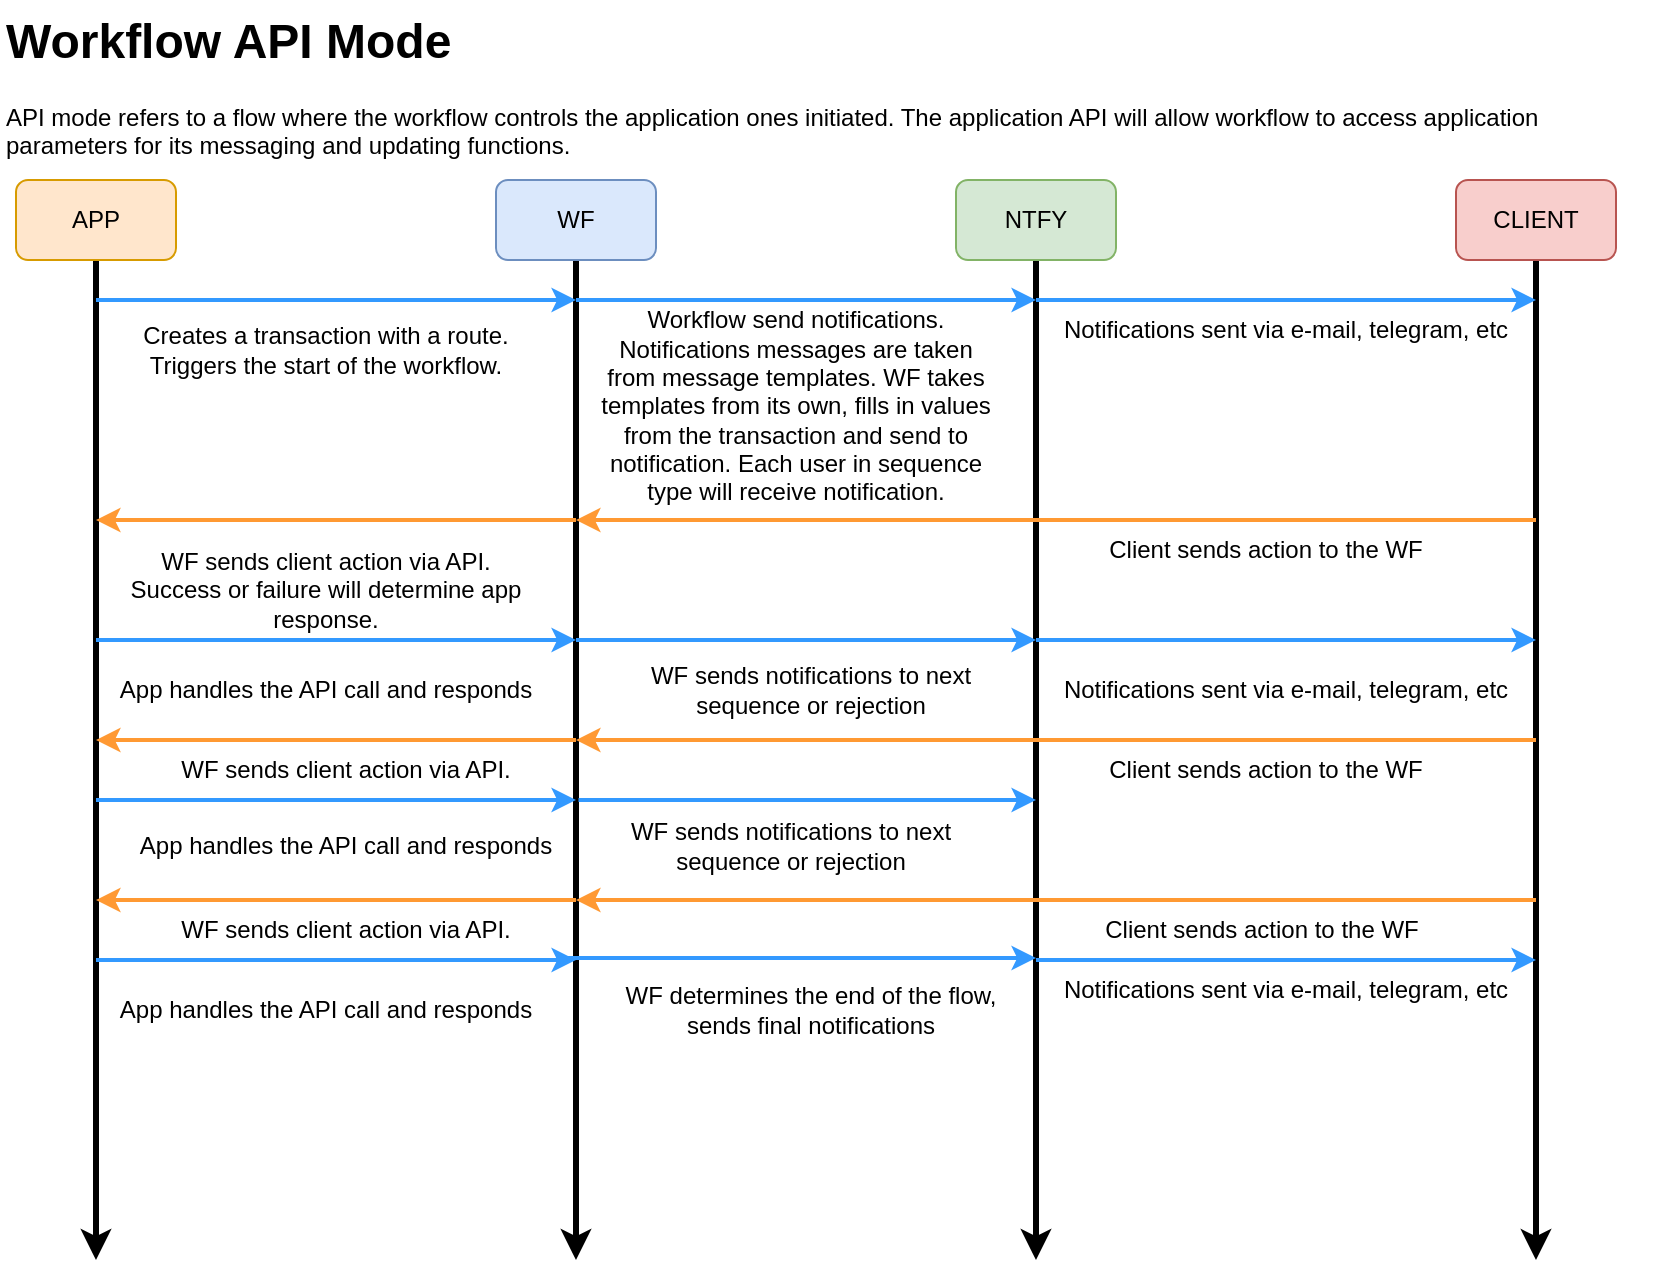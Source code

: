 <mxfile version="26.2.13">
  <diagram name="Page-1" id="2YBvvXClWsGukQMizWep">
    <mxGraphModel dx="1420" dy="786" grid="1" gridSize="10" guides="1" tooltips="1" connect="1" arrows="1" fold="1" page="1" pageScale="1" pageWidth="850" pageHeight="1100" math="0" shadow="0">
      <root>
        <mxCell id="0" />
        <mxCell id="1" parent="0" />
        <mxCell id="MhszPqJc7IMkMifYm2fu-1" value="&lt;h1 style=&quot;margin-top: 0px;&quot;&gt;Workflow API Mode&lt;/h1&gt;&lt;p&gt;API mode refers to a flow where the workflow controls the application ones initiated. The application API will allow workflow to access application parameters for its messaging and updating functions.&lt;br&gt;&lt;/p&gt;" style="text;html=1;whiteSpace=wrap;overflow=hidden;rounded=0;" vertex="1" parent="1">
          <mxGeometry x="12.5" y="10" width="827.5" height="80" as="geometry" />
        </mxCell>
        <mxCell id="MhszPqJc7IMkMifYm2fu-2" style="edgeStyle=orthogonalEdgeStyle;rounded=0;orthogonalLoop=1;jettySize=auto;html=1;exitX=0.5;exitY=1;exitDx=0;exitDy=0;strokeWidth=3;" edge="1" parent="1" source="MhszPqJc7IMkMifYm2fu-3">
          <mxGeometry relative="1" as="geometry">
            <mxPoint x="60" y="640" as="targetPoint" />
          </mxGeometry>
        </mxCell>
        <mxCell id="MhszPqJc7IMkMifYm2fu-3" value="APP" style="rounded=1;whiteSpace=wrap;html=1;fillColor=#ffe6cc;strokeColor=#d79b00;" vertex="1" parent="1">
          <mxGeometry x="20" y="100" width="80" height="40" as="geometry" />
        </mxCell>
        <mxCell id="MhszPqJc7IMkMifYm2fu-4" style="edgeStyle=orthogonalEdgeStyle;rounded=0;orthogonalLoop=1;jettySize=auto;html=1;exitX=0.5;exitY=1;exitDx=0;exitDy=0;strokeWidth=3;" edge="1" parent="1" source="MhszPqJc7IMkMifYm2fu-5">
          <mxGeometry relative="1" as="geometry">
            <mxPoint x="300" y="640" as="targetPoint" />
          </mxGeometry>
        </mxCell>
        <mxCell id="MhszPqJc7IMkMifYm2fu-5" value="WF" style="rounded=1;whiteSpace=wrap;html=1;fillColor=#dae8fc;strokeColor=#6c8ebf;" vertex="1" parent="1">
          <mxGeometry x="260" y="100" width="80" height="40" as="geometry" />
        </mxCell>
        <mxCell id="MhszPqJc7IMkMifYm2fu-6" style="edgeStyle=orthogonalEdgeStyle;rounded=0;orthogonalLoop=1;jettySize=auto;html=1;exitX=0.5;exitY=1;exitDx=0;exitDy=0;strokeWidth=3;" edge="1" parent="1" source="MhszPqJc7IMkMifYm2fu-7">
          <mxGeometry relative="1" as="geometry">
            <mxPoint x="530" y="640" as="targetPoint" />
          </mxGeometry>
        </mxCell>
        <mxCell id="MhszPqJc7IMkMifYm2fu-7" value="NTFY" style="rounded=1;whiteSpace=wrap;html=1;fillColor=#d5e8d4;strokeColor=#82b366;" vertex="1" parent="1">
          <mxGeometry x="490" y="100" width="80" height="40" as="geometry" />
        </mxCell>
        <mxCell id="MhszPqJc7IMkMifYm2fu-8" style="edgeStyle=orthogonalEdgeStyle;rounded=0;orthogonalLoop=1;jettySize=auto;html=1;exitX=0.5;exitY=1;exitDx=0;exitDy=0;strokeWidth=3;" edge="1" parent="1" source="MhszPqJc7IMkMifYm2fu-9">
          <mxGeometry relative="1" as="geometry">
            <mxPoint x="780" y="640" as="targetPoint" />
            <Array as="points">
              <mxPoint x="780" y="640" />
            </Array>
          </mxGeometry>
        </mxCell>
        <mxCell id="MhszPqJc7IMkMifYm2fu-9" value="CLIENT" style="rounded=1;whiteSpace=wrap;html=1;fillColor=#f8cecc;strokeColor=#b85450;" vertex="1" parent="1">
          <mxGeometry x="740" y="100" width="80" height="40" as="geometry" />
        </mxCell>
        <mxCell id="MhszPqJc7IMkMifYm2fu-10" value="" style="endArrow=classic;html=1;rounded=0;strokeWidth=2;strokeColor=light-dark(#3399FF,#EDEDED);" edge="1" parent="1">
          <mxGeometry width="50" height="50" relative="1" as="geometry">
            <mxPoint x="60" y="160" as="sourcePoint" />
            <mxPoint x="300" y="160" as="targetPoint" />
          </mxGeometry>
        </mxCell>
        <mxCell id="MhszPqJc7IMkMifYm2fu-11" value="" style="endArrow=classic;html=1;rounded=0;strokeColor=#3399FF;strokeWidth=2;" edge="1" parent="1">
          <mxGeometry width="50" height="50" relative="1" as="geometry">
            <mxPoint x="300" y="160" as="sourcePoint" />
            <mxPoint x="530" y="160" as="targetPoint" />
          </mxGeometry>
        </mxCell>
        <mxCell id="MhszPqJc7IMkMifYm2fu-12" value="Workflow send notifications. Notifications messages are taken from message templates. WF takes templates from its own, fills in values from the transaction and send to notification. Each user in sequence type will receive notification." style="text;html=1;align=center;verticalAlign=middle;whiteSpace=wrap;rounded=0;" vertex="1" parent="1">
          <mxGeometry x="310" y="173" width="200" height="80" as="geometry" />
        </mxCell>
        <mxCell id="MhszPqJc7IMkMifYm2fu-13" value="Client sends action to the WF" style="text;html=1;align=center;verticalAlign=middle;whiteSpace=wrap;rounded=0;" vertex="1" parent="1">
          <mxGeometry x="540" y="270" width="210" height="30" as="geometry" />
        </mxCell>
        <mxCell id="MhszPqJc7IMkMifYm2fu-14" value="Notifications sent via e-mail, telegram, etc" style="text;html=1;align=center;verticalAlign=middle;whiteSpace=wrap;rounded=0;" vertex="1" parent="1">
          <mxGeometry x="540" y="160" width="230" height="30" as="geometry" />
        </mxCell>
        <mxCell id="MhszPqJc7IMkMifYm2fu-15" value="" style="endArrow=classic;html=1;rounded=0;strokeColor=#3399FF;strokeWidth=2;" edge="1" parent="1">
          <mxGeometry width="50" height="50" relative="1" as="geometry">
            <mxPoint x="530" y="160" as="sourcePoint" />
            <mxPoint x="780" y="160" as="targetPoint" />
          </mxGeometry>
        </mxCell>
        <mxCell id="MhszPqJc7IMkMifYm2fu-16" value="" style="endArrow=classic;html=1;rounded=0;strokeWidth=2;strokeColor=light-dark(#FF9933,#EDEDED);" edge="1" parent="1">
          <mxGeometry width="50" height="50" relative="1" as="geometry">
            <mxPoint x="780" y="270" as="sourcePoint" />
            <mxPoint x="300" y="270" as="targetPoint" />
          </mxGeometry>
        </mxCell>
        <mxCell id="MhszPqJc7IMkMifYm2fu-17" value="Creates a transaction with a route.&lt;br&gt;Triggers the start of the workflow." style="text;html=1;align=center;verticalAlign=middle;whiteSpace=wrap;rounded=0;" vertex="1" parent="1">
          <mxGeometry x="70" y="170" width="210" height="30" as="geometry" />
        </mxCell>
        <mxCell id="MhszPqJc7IMkMifYm2fu-20" value="" style="endArrow=classic;html=1;rounded=0;strokeColor=#3399FF;strokeWidth=2;" edge="1" parent="1">
          <mxGeometry width="50" height="50" relative="1" as="geometry">
            <mxPoint x="60" y="330" as="sourcePoint" />
            <mxPoint x="300" y="330" as="targetPoint" />
          </mxGeometry>
        </mxCell>
        <mxCell id="MhszPqJc7IMkMifYm2fu-22" value="" style="endArrow=classic;html=1;rounded=0;strokeColor=#3399FF;strokeWidth=2;" edge="1" parent="1">
          <mxGeometry width="50" height="50" relative="1" as="geometry">
            <mxPoint x="530" y="330" as="sourcePoint" />
            <mxPoint x="780" y="330" as="targetPoint" />
          </mxGeometry>
        </mxCell>
        <mxCell id="MhszPqJc7IMkMifYm2fu-23" value="Notifications sent via e-mail, telegram, etc" style="text;html=1;align=center;verticalAlign=middle;whiteSpace=wrap;rounded=0;" vertex="1" parent="1">
          <mxGeometry x="540" y="345" width="230" height="20" as="geometry" />
        </mxCell>
        <mxCell id="MhszPqJc7IMkMifYm2fu-26" value="App handles the API call and responds" style="text;html=1;align=center;verticalAlign=middle;whiteSpace=wrap;rounded=0;" vertex="1" parent="1">
          <mxGeometry x="70" y="340" width="210" height="30" as="geometry" />
        </mxCell>
        <mxCell id="MhszPqJc7IMkMifYm2fu-28" value="" style="endArrow=classic;html=1;rounded=0;strokeColor=#3399FF;strokeWidth=2;" edge="1" parent="1">
          <mxGeometry width="50" height="50" relative="1" as="geometry">
            <mxPoint x="300" y="330" as="sourcePoint" />
            <mxPoint x="530" y="330" as="targetPoint" />
          </mxGeometry>
        </mxCell>
        <mxCell id="MhszPqJc7IMkMifYm2fu-29" value="WF sends notifications to next sequence or rejection" style="text;html=1;align=center;verticalAlign=middle;whiteSpace=wrap;rounded=0;" vertex="1" parent="1">
          <mxGeometry x="310" y="340" width="215" height="30" as="geometry" />
        </mxCell>
        <mxCell id="MhszPqJc7IMkMifYm2fu-30" value="" style="endArrow=classic;html=1;rounded=0;strokeColor=#3399FF;strokeWidth=2;" edge="1" parent="1">
          <mxGeometry width="50" height="50" relative="1" as="geometry">
            <mxPoint x="530" y="490" as="sourcePoint" />
            <mxPoint x="780" y="490" as="targetPoint" />
          </mxGeometry>
        </mxCell>
        <mxCell id="MhszPqJc7IMkMifYm2fu-35" value="App handles the API call and responds" style="text;html=1;align=center;verticalAlign=middle;whiteSpace=wrap;rounded=0;" vertex="1" parent="1">
          <mxGeometry x="80" y="418" width="210" height="30" as="geometry" />
        </mxCell>
        <mxCell id="MhszPqJc7IMkMifYm2fu-36" value="" style="endArrow=classic;html=1;rounded=0;strokeColor=#3399FF;strokeWidth=2;" edge="1" parent="1">
          <mxGeometry width="50" height="50" relative="1" as="geometry">
            <mxPoint x="60" y="410" as="sourcePoint" />
            <mxPoint x="300" y="410" as="targetPoint" />
          </mxGeometry>
        </mxCell>
        <mxCell id="MhszPqJc7IMkMifYm2fu-37" value="WF sends notifications to next sequence or rejection" style="text;html=1;align=center;verticalAlign=middle;whiteSpace=wrap;rounded=0;" vertex="1" parent="1">
          <mxGeometry x="300" y="418" width="215" height="30" as="geometry" />
        </mxCell>
        <mxCell id="MhszPqJc7IMkMifYm2fu-38" value="" style="endArrow=classic;html=1;rounded=0;strokeColor=#3399FF;strokeWidth=2;" edge="1" parent="1">
          <mxGeometry width="50" height="50" relative="1" as="geometry">
            <mxPoint x="301.25" y="410" as="sourcePoint" />
            <mxPoint x="530" y="410" as="targetPoint" />
          </mxGeometry>
        </mxCell>
        <mxCell id="MhszPqJc7IMkMifYm2fu-40" value="" style="endArrow=classic;html=1;rounded=0;strokeWidth=2;strokeColor=light-dark(#FF9933,#EDEDED);" edge="1" parent="1">
          <mxGeometry width="50" height="50" relative="1" as="geometry">
            <mxPoint x="300" y="270" as="sourcePoint" />
            <mxPoint x="60" y="270" as="targetPoint" />
          </mxGeometry>
        </mxCell>
        <mxCell id="MhszPqJc7IMkMifYm2fu-41" value="WF sends client action via API. Success or failure will determine app response." style="text;html=1;align=center;verticalAlign=middle;whiteSpace=wrap;rounded=0;" vertex="1" parent="1">
          <mxGeometry x="70" y="290" width="210" height="30" as="geometry" />
        </mxCell>
        <mxCell id="MhszPqJc7IMkMifYm2fu-43" value="" style="endArrow=classic;html=1;rounded=0;strokeWidth=2;strokeColor=light-dark(#FF9933,#EDEDED);" edge="1" parent="1">
          <mxGeometry width="50" height="50" relative="1" as="geometry">
            <mxPoint x="780" y="380" as="sourcePoint" />
            <mxPoint x="300" y="380" as="targetPoint" />
          </mxGeometry>
        </mxCell>
        <mxCell id="MhszPqJc7IMkMifYm2fu-44" value="Client sends action to the WF" style="text;html=1;align=center;verticalAlign=middle;whiteSpace=wrap;rounded=0;" vertex="1" parent="1">
          <mxGeometry x="540" y="380" width="210" height="30" as="geometry" />
        </mxCell>
        <mxCell id="MhszPqJc7IMkMifYm2fu-45" value="" style="endArrow=classic;html=1;rounded=0;strokeWidth=2;strokeColor=light-dark(#FF9933,#EDEDED);" edge="1" parent="1">
          <mxGeometry width="50" height="50" relative="1" as="geometry">
            <mxPoint x="300" y="380" as="sourcePoint" />
            <mxPoint x="60" y="380" as="targetPoint" />
          </mxGeometry>
        </mxCell>
        <mxCell id="MhszPqJc7IMkMifYm2fu-46" value="WF sends client action via API." style="text;html=1;align=center;verticalAlign=middle;whiteSpace=wrap;rounded=0;" vertex="1" parent="1">
          <mxGeometry x="80" y="380" width="210" height="30" as="geometry" />
        </mxCell>
        <mxCell id="MhszPqJc7IMkMifYm2fu-48" value="Notifications sent via e-mail, telegram, etc" style="text;html=1;align=center;verticalAlign=middle;whiteSpace=wrap;rounded=0;" vertex="1" parent="1">
          <mxGeometry x="540" y="495" width="230" height="20" as="geometry" />
        </mxCell>
        <mxCell id="MhszPqJc7IMkMifYm2fu-49" value="" style="endArrow=classic;html=1;rounded=0;strokeWidth=2;strokeColor=light-dark(#FF9933,#EDEDED);" edge="1" parent="1">
          <mxGeometry width="50" height="50" relative="1" as="geometry">
            <mxPoint x="780" y="460" as="sourcePoint" />
            <mxPoint x="300" y="460" as="targetPoint" />
          </mxGeometry>
        </mxCell>
        <mxCell id="MhszPqJc7IMkMifYm2fu-51" value="Client sends action to the WF" style="text;html=1;align=center;verticalAlign=middle;whiteSpace=wrap;rounded=0;" vertex="1" parent="1">
          <mxGeometry x="537.5" y="460" width="210" height="30" as="geometry" />
        </mxCell>
        <mxCell id="MhszPqJc7IMkMifYm2fu-52" value="" style="endArrow=classic;html=1;rounded=0;strokeWidth=2;strokeColor=light-dark(#FF9933,#EDEDED);" edge="1" parent="1">
          <mxGeometry width="50" height="50" relative="1" as="geometry">
            <mxPoint x="300" y="460" as="sourcePoint" />
            <mxPoint x="60" y="460" as="targetPoint" />
          </mxGeometry>
        </mxCell>
        <mxCell id="MhszPqJc7IMkMifYm2fu-53" value="WF sends client action via API." style="text;html=1;align=center;verticalAlign=middle;whiteSpace=wrap;rounded=0;" vertex="1" parent="1">
          <mxGeometry x="80" y="460" width="210" height="30" as="geometry" />
        </mxCell>
        <mxCell id="MhszPqJc7IMkMifYm2fu-54" value="" style="endArrow=classic;html=1;rounded=0;strokeColor=#3399FF;strokeWidth=2;" edge="1" parent="1">
          <mxGeometry width="50" height="50" relative="1" as="geometry">
            <mxPoint x="60" y="490" as="sourcePoint" />
            <mxPoint x="300" y="490" as="targetPoint" />
          </mxGeometry>
        </mxCell>
        <mxCell id="MhszPqJc7IMkMifYm2fu-55" value="App handles the API call and responds" style="text;html=1;align=center;verticalAlign=middle;whiteSpace=wrap;rounded=0;" vertex="1" parent="1">
          <mxGeometry x="70" y="500" width="210" height="30" as="geometry" />
        </mxCell>
        <mxCell id="MhszPqJc7IMkMifYm2fu-56" value="" style="endArrow=classic;html=1;rounded=0;strokeColor=#3399FF;strokeWidth=2;" edge="1" parent="1">
          <mxGeometry width="50" height="50" relative="1" as="geometry">
            <mxPoint x="290" y="489" as="sourcePoint" />
            <mxPoint x="530" y="489" as="targetPoint" />
          </mxGeometry>
        </mxCell>
        <mxCell id="MhszPqJc7IMkMifYm2fu-57" value="WF determines the end of the flow, sends final notifications" style="text;html=1;align=center;verticalAlign=middle;whiteSpace=wrap;rounded=0;" vertex="1" parent="1">
          <mxGeometry x="310" y="500" width="215" height="30" as="geometry" />
        </mxCell>
      </root>
    </mxGraphModel>
  </diagram>
</mxfile>
